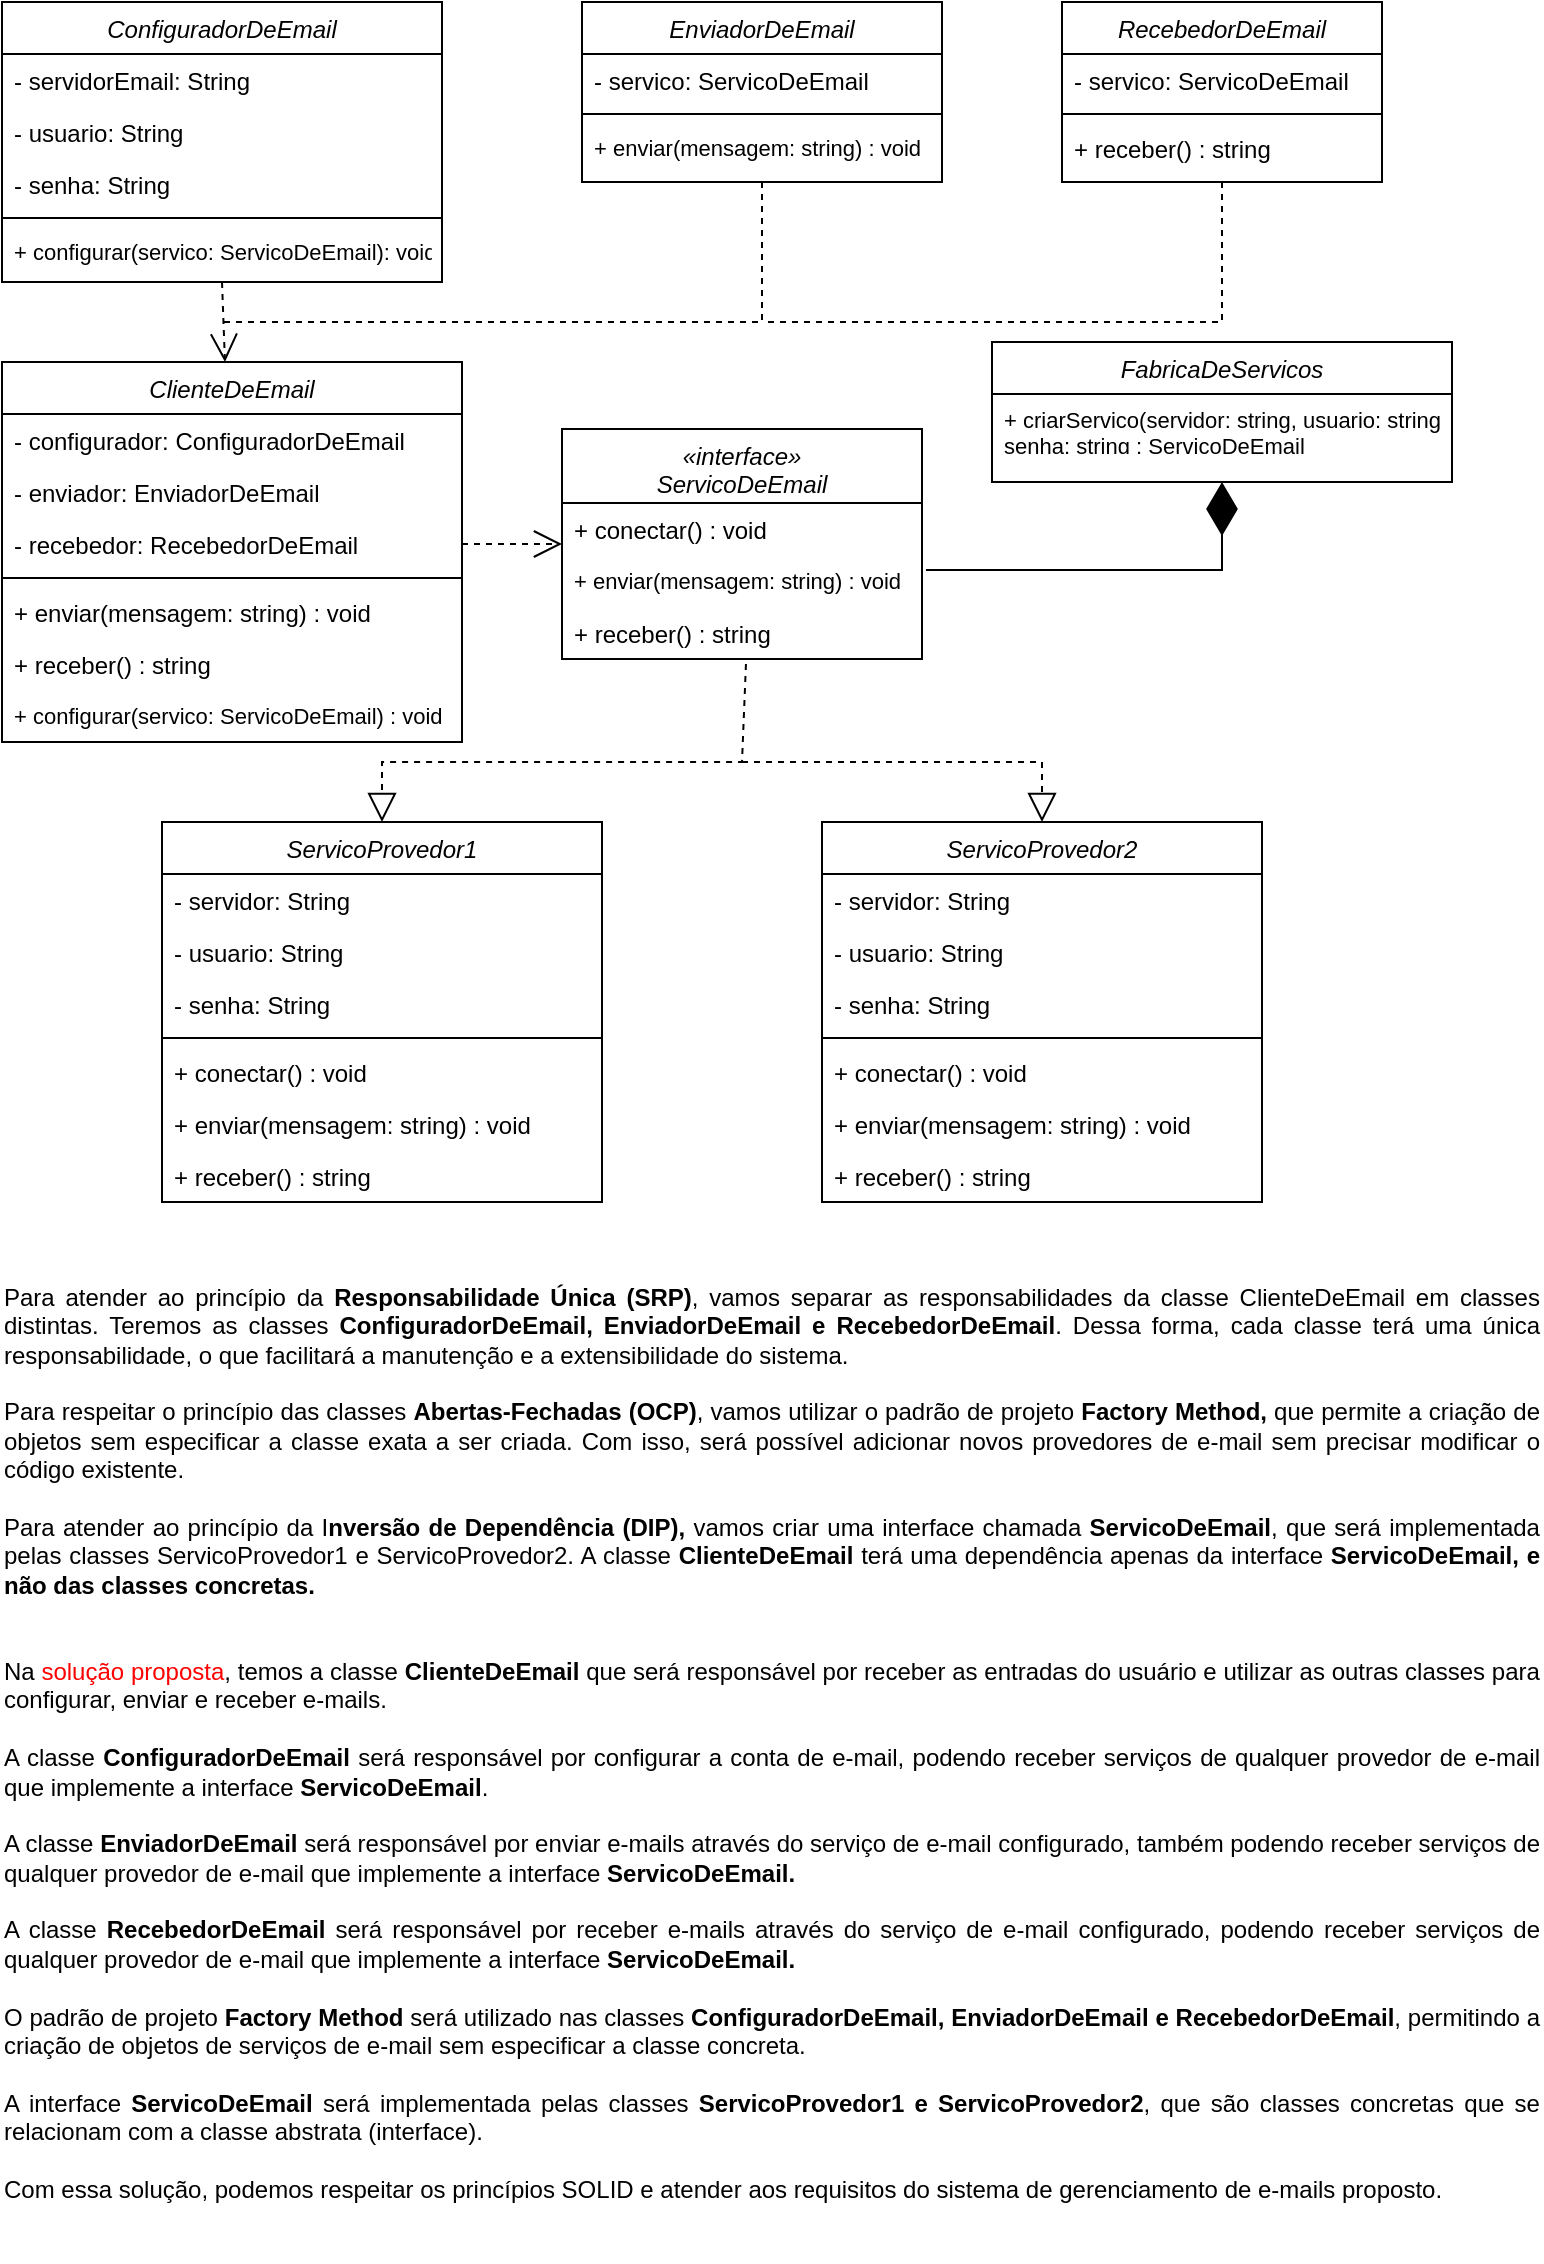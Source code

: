 <mxfile version="21.0.6" type="device"><diagram id="C5RBs43oDa-KdzZeNtuy" name="Page-1"><mxGraphModel dx="874" dy="462" grid="1" gridSize="10" guides="1" tooltips="1" connect="1" arrows="1" fold="1" page="1" pageScale="1" pageWidth="827" pageHeight="1169" math="0" shadow="0"><root><mxCell id="WIyWlLk6GJQsqaUBKTNV-0"/><mxCell id="WIyWlLk6GJQsqaUBKTNV-1" parent="WIyWlLk6GJQsqaUBKTNV-0"/><mxCell id="zkfFHV4jXpPFQw0GAbJ--0" value="ConfiguradorDeEmail" style="swimlane;fontStyle=2;align=center;verticalAlign=top;childLayout=stackLayout;horizontal=1;startSize=26;horizontalStack=0;resizeParent=1;resizeLast=0;collapsible=1;marginBottom=0;rounded=0;shadow=0;strokeWidth=1;" parent="WIyWlLk6GJQsqaUBKTNV-1" vertex="1"><mxGeometry x="30" y="20" width="220" height="140" as="geometry"><mxRectangle x="230" y="140" width="160" height="26" as="alternateBounds"/></mxGeometry></mxCell><mxCell id="zkfFHV4jXpPFQw0GAbJ--1" value="- servidorEmail: String" style="text;align=left;verticalAlign=top;spacingLeft=4;spacingRight=4;overflow=hidden;rotatable=0;points=[[0,0.5],[1,0.5]];portConstraint=eastwest;" parent="zkfFHV4jXpPFQw0GAbJ--0" vertex="1"><mxGeometry y="26" width="220" height="26" as="geometry"/></mxCell><mxCell id="zkfFHV4jXpPFQw0GAbJ--2" value="- usuario: String" style="text;align=left;verticalAlign=top;spacingLeft=4;spacingRight=4;overflow=hidden;rotatable=0;points=[[0,0.5],[1,0.5]];portConstraint=eastwest;rounded=0;shadow=0;html=0;" parent="zkfFHV4jXpPFQw0GAbJ--0" vertex="1"><mxGeometry y="52" width="220" height="26" as="geometry"/></mxCell><mxCell id="zkfFHV4jXpPFQw0GAbJ--3" value="- senha: String" style="text;align=left;verticalAlign=top;spacingLeft=4;spacingRight=4;overflow=hidden;rotatable=0;points=[[0,0.5],[1,0.5]];portConstraint=eastwest;rounded=0;shadow=0;html=0;" parent="zkfFHV4jXpPFQw0GAbJ--0" vertex="1"><mxGeometry y="78" width="220" height="26" as="geometry"/></mxCell><mxCell id="zkfFHV4jXpPFQw0GAbJ--4" value="" style="line;html=1;strokeWidth=1;align=left;verticalAlign=middle;spacingTop=-1;spacingLeft=3;spacingRight=3;rotatable=0;labelPosition=right;points=[];portConstraint=eastwest;" parent="zkfFHV4jXpPFQw0GAbJ--0" vertex="1"><mxGeometry y="104" width="220" height="8" as="geometry"/></mxCell><mxCell id="zkfFHV4jXpPFQw0GAbJ--5" value="+ configurar(servico: ServicoDeEmail): void" style="text;align=left;verticalAlign=top;spacingLeft=4;spacingRight=4;overflow=hidden;rotatable=0;points=[[0,0.5],[1,0.5]];portConstraint=eastwest;fontSize=11;" parent="zkfFHV4jXpPFQw0GAbJ--0" vertex="1"><mxGeometry y="112" width="220" height="26" as="geometry"/></mxCell><mxCell id="-lfrbhZ819LCBQJo0PCS-3" value="Use" style="endArrow=open;endSize=12;dashed=1;html=1;rounded=0;align=center;strokeColor=default;textOpacity=0;exitX=0.5;exitY=1;exitDx=0;exitDy=0;" parent="WIyWlLk6GJQsqaUBKTNV-1" source="zkfFHV4jXpPFQw0GAbJ--0" target="HvMyQskeKyQHUwU85ZFE-33" edge="1"><mxGeometry x="1" y="-60" width="160" relative="1" as="geometry"><mxPoint x="290" y="304.5" as="sourcePoint"/><mxPoint x="360" y="304.5" as="targetPoint"/><mxPoint x="3" as="offset"/></mxGeometry></mxCell><mxCell id="HvMyQskeKyQHUwU85ZFE-0" value="EnviadorDeEmail" style="swimlane;fontStyle=2;align=center;verticalAlign=top;childLayout=stackLayout;horizontal=1;startSize=26;horizontalStack=0;resizeParent=1;resizeLast=0;collapsible=1;marginBottom=0;rounded=0;shadow=0;strokeWidth=1;" vertex="1" parent="WIyWlLk6GJQsqaUBKTNV-1"><mxGeometry x="320" y="20" width="180" height="90" as="geometry"><mxRectangle x="230" y="140" width="160" height="26" as="alternateBounds"/></mxGeometry></mxCell><mxCell id="HvMyQskeKyQHUwU85ZFE-1" value="- servico: ServicoDeEmail" style="text;align=left;verticalAlign=top;spacingLeft=4;spacingRight=4;overflow=hidden;rotatable=0;points=[[0,0.5],[1,0.5]];portConstraint=eastwest;" vertex="1" parent="HvMyQskeKyQHUwU85ZFE-0"><mxGeometry y="26" width="180" height="26" as="geometry"/></mxCell><mxCell id="HvMyQskeKyQHUwU85ZFE-4" value="" style="line;html=1;strokeWidth=1;align=left;verticalAlign=middle;spacingTop=-1;spacingLeft=3;spacingRight=3;rotatable=0;labelPosition=right;points=[];portConstraint=eastwest;" vertex="1" parent="HvMyQskeKyQHUwU85ZFE-0"><mxGeometry y="52" width="180" height="8" as="geometry"/></mxCell><mxCell id="HvMyQskeKyQHUwU85ZFE-6" value="+ enviar(mensagem: string) : void" style="text;align=left;verticalAlign=top;spacingLeft=4;spacingRight=4;overflow=hidden;rotatable=0;points=[[0,0.5],[1,0.5]];portConstraint=eastwest;fontSize=11;" vertex="1" parent="HvMyQskeKyQHUwU85ZFE-0"><mxGeometry y="60" width="180" height="26" as="geometry"/></mxCell><mxCell id="HvMyQskeKyQHUwU85ZFE-8" value="RecebedorDeEmail" style="swimlane;fontStyle=2;align=center;verticalAlign=top;childLayout=stackLayout;horizontal=1;startSize=26;horizontalStack=0;resizeParent=1;resizeLast=0;collapsible=1;marginBottom=0;rounded=0;shadow=0;strokeWidth=1;" vertex="1" parent="WIyWlLk6GJQsqaUBKTNV-1"><mxGeometry x="560" y="20" width="160" height="90" as="geometry"><mxRectangle x="230" y="140" width="160" height="26" as="alternateBounds"/></mxGeometry></mxCell><mxCell id="HvMyQskeKyQHUwU85ZFE-9" value="- servico: ServicoDeEmail" style="text;align=left;verticalAlign=top;spacingLeft=4;spacingRight=4;overflow=hidden;rotatable=0;points=[[0,0.5],[1,0.5]];portConstraint=eastwest;" vertex="1" parent="HvMyQskeKyQHUwU85ZFE-8"><mxGeometry y="26" width="160" height="26" as="geometry"/></mxCell><mxCell id="HvMyQskeKyQHUwU85ZFE-12" value="" style="line;html=1;strokeWidth=1;align=left;verticalAlign=middle;spacingTop=-1;spacingLeft=3;spacingRight=3;rotatable=0;labelPosition=right;points=[];portConstraint=eastwest;" vertex="1" parent="HvMyQskeKyQHUwU85ZFE-8"><mxGeometry y="52" width="160" height="8" as="geometry"/></mxCell><mxCell id="HvMyQskeKyQHUwU85ZFE-15" value="+ receber() : string" style="text;align=left;verticalAlign=top;spacingLeft=4;spacingRight=4;overflow=hidden;rotatable=0;points=[[0,0.5],[1,0.5]];portConstraint=eastwest;" vertex="1" parent="HvMyQskeKyQHUwU85ZFE-8"><mxGeometry y="60" width="160" height="26" as="geometry"/></mxCell><mxCell id="HvMyQskeKyQHUwU85ZFE-17" value="ServicoProvedor1" style="swimlane;fontStyle=2;align=center;verticalAlign=top;childLayout=stackLayout;horizontal=1;startSize=26;horizontalStack=0;resizeParent=1;resizeLast=0;collapsible=1;marginBottom=0;rounded=0;shadow=0;strokeWidth=1;" vertex="1" parent="WIyWlLk6GJQsqaUBKTNV-1"><mxGeometry x="110" y="430" width="220" height="190" as="geometry"><mxRectangle x="230" y="140" width="160" height="26" as="alternateBounds"/></mxGeometry></mxCell><mxCell id="HvMyQskeKyQHUwU85ZFE-18" value="- servidor: String" style="text;align=left;verticalAlign=top;spacingLeft=4;spacingRight=4;overflow=hidden;rotatable=0;points=[[0,0.5],[1,0.5]];portConstraint=eastwest;" vertex="1" parent="HvMyQskeKyQHUwU85ZFE-17"><mxGeometry y="26" width="220" height="26" as="geometry"/></mxCell><mxCell id="HvMyQskeKyQHUwU85ZFE-19" value="- usuario: String" style="text;align=left;verticalAlign=top;spacingLeft=4;spacingRight=4;overflow=hidden;rotatable=0;points=[[0,0.5],[1,0.5]];portConstraint=eastwest;rounded=0;shadow=0;html=0;" vertex="1" parent="HvMyQskeKyQHUwU85ZFE-17"><mxGeometry y="52" width="220" height="26" as="geometry"/></mxCell><mxCell id="HvMyQskeKyQHUwU85ZFE-20" value="- senha: String" style="text;align=left;verticalAlign=top;spacingLeft=4;spacingRight=4;overflow=hidden;rotatable=0;points=[[0,0.5],[1,0.5]];portConstraint=eastwest;rounded=0;shadow=0;html=0;" vertex="1" parent="HvMyQskeKyQHUwU85ZFE-17"><mxGeometry y="78" width="220" height="26" as="geometry"/></mxCell><mxCell id="HvMyQskeKyQHUwU85ZFE-21" value="" style="line;html=1;strokeWidth=1;align=left;verticalAlign=middle;spacingTop=-1;spacingLeft=3;spacingRight=3;rotatable=0;labelPosition=right;points=[];portConstraint=eastwest;" vertex="1" parent="HvMyQskeKyQHUwU85ZFE-17"><mxGeometry y="104" width="220" height="8" as="geometry"/></mxCell><mxCell id="HvMyQskeKyQHUwU85ZFE-22" value="+ conectar() : void" style="text;align=left;verticalAlign=top;spacingLeft=4;spacingRight=4;overflow=hidden;rotatable=0;points=[[0,0.5],[1,0.5]];portConstraint=eastwest;fontSize=12;" vertex="1" parent="HvMyQskeKyQHUwU85ZFE-17"><mxGeometry y="112" width="220" height="26" as="geometry"/></mxCell><mxCell id="HvMyQskeKyQHUwU85ZFE-23" value="+ enviar(mensagem: string) : void" style="text;align=left;verticalAlign=top;spacingLeft=4;spacingRight=4;overflow=hidden;rotatable=0;points=[[0,0.5],[1,0.5]];portConstraint=eastwest;fontSize=12;" vertex="1" parent="HvMyQskeKyQHUwU85ZFE-17"><mxGeometry y="138" width="220" height="26" as="geometry"/></mxCell><mxCell id="HvMyQskeKyQHUwU85ZFE-24" value="+ receber() : string" style="text;align=left;verticalAlign=top;spacingLeft=4;spacingRight=4;overflow=hidden;rotatable=0;points=[[0,0.5],[1,0.5]];portConstraint=eastwest;fontSize=12;" vertex="1" parent="HvMyQskeKyQHUwU85ZFE-17"><mxGeometry y="164" width="220" height="26" as="geometry"/></mxCell><mxCell id="HvMyQskeKyQHUwU85ZFE-25" value="ServicoProvedor2" style="swimlane;fontStyle=2;align=center;verticalAlign=top;childLayout=stackLayout;horizontal=1;startSize=26;horizontalStack=0;resizeParent=1;resizeLast=0;collapsible=1;marginBottom=0;rounded=0;shadow=0;strokeWidth=1;" vertex="1" parent="WIyWlLk6GJQsqaUBKTNV-1"><mxGeometry x="440" y="430" width="220" height="190" as="geometry"><mxRectangle x="230" y="140" width="160" height="26" as="alternateBounds"/></mxGeometry></mxCell><mxCell id="HvMyQskeKyQHUwU85ZFE-26" value="- servidor: String" style="text;align=left;verticalAlign=top;spacingLeft=4;spacingRight=4;overflow=hidden;rotatable=0;points=[[0,0.5],[1,0.5]];portConstraint=eastwest;" vertex="1" parent="HvMyQskeKyQHUwU85ZFE-25"><mxGeometry y="26" width="220" height="26" as="geometry"/></mxCell><mxCell id="HvMyQskeKyQHUwU85ZFE-27" value="- usuario: String" style="text;align=left;verticalAlign=top;spacingLeft=4;spacingRight=4;overflow=hidden;rotatable=0;points=[[0,0.5],[1,0.5]];portConstraint=eastwest;rounded=0;shadow=0;html=0;" vertex="1" parent="HvMyQskeKyQHUwU85ZFE-25"><mxGeometry y="52" width="220" height="26" as="geometry"/></mxCell><mxCell id="HvMyQskeKyQHUwU85ZFE-28" value="- senha: String" style="text;align=left;verticalAlign=top;spacingLeft=4;spacingRight=4;overflow=hidden;rotatable=0;points=[[0,0.5],[1,0.5]];portConstraint=eastwest;rounded=0;shadow=0;html=0;" vertex="1" parent="HvMyQskeKyQHUwU85ZFE-25"><mxGeometry y="78" width="220" height="26" as="geometry"/></mxCell><mxCell id="HvMyQskeKyQHUwU85ZFE-29" value="" style="line;html=1;strokeWidth=1;align=left;verticalAlign=middle;spacingTop=-1;spacingLeft=3;spacingRight=3;rotatable=0;labelPosition=right;points=[];portConstraint=eastwest;" vertex="1" parent="HvMyQskeKyQHUwU85ZFE-25"><mxGeometry y="104" width="220" height="8" as="geometry"/></mxCell><mxCell id="HvMyQskeKyQHUwU85ZFE-30" value="+ conectar() : void" style="text;align=left;verticalAlign=top;spacingLeft=4;spacingRight=4;overflow=hidden;rotatable=0;points=[[0,0.5],[1,0.5]];portConstraint=eastwest;fontSize=12;" vertex="1" parent="HvMyQskeKyQHUwU85ZFE-25"><mxGeometry y="112" width="220" height="26" as="geometry"/></mxCell><mxCell id="HvMyQskeKyQHUwU85ZFE-31" value="+ enviar(mensagem: string) : void" style="text;align=left;verticalAlign=top;spacingLeft=4;spacingRight=4;overflow=hidden;rotatable=0;points=[[0,0.5],[1,0.5]];portConstraint=eastwest;fontSize=12;" vertex="1" parent="HvMyQskeKyQHUwU85ZFE-25"><mxGeometry y="138" width="220" height="26" as="geometry"/></mxCell><mxCell id="HvMyQskeKyQHUwU85ZFE-32" value="+ receber() : string" style="text;align=left;verticalAlign=top;spacingLeft=4;spacingRight=4;overflow=hidden;rotatable=0;points=[[0,0.5],[1,0.5]];portConstraint=eastwest;fontSize=12;" vertex="1" parent="HvMyQskeKyQHUwU85ZFE-25"><mxGeometry y="164" width="220" height="26" as="geometry"/></mxCell><mxCell id="HvMyQskeKyQHUwU85ZFE-33" value="ClienteDeEmail" style="swimlane;fontStyle=2;align=center;verticalAlign=top;childLayout=stackLayout;horizontal=1;startSize=26;horizontalStack=0;resizeParent=1;resizeLast=0;collapsible=1;marginBottom=0;rounded=0;shadow=0;strokeWidth=1;" vertex="1" parent="WIyWlLk6GJQsqaUBKTNV-1"><mxGeometry x="30" y="200" width="230" height="190" as="geometry"><mxRectangle x="230" y="140" width="160" height="26" as="alternateBounds"/></mxGeometry></mxCell><mxCell id="HvMyQskeKyQHUwU85ZFE-34" value="- configurador: ConfiguradorDeEmail" style="text;align=left;verticalAlign=top;spacingLeft=4;spacingRight=4;overflow=hidden;rotatable=0;points=[[0,0.5],[1,0.5]];portConstraint=eastwest;" vertex="1" parent="HvMyQskeKyQHUwU85ZFE-33"><mxGeometry y="26" width="230" height="26" as="geometry"/></mxCell><mxCell id="HvMyQskeKyQHUwU85ZFE-35" value="- enviador: EnviadorDeEmail" style="text;align=left;verticalAlign=top;spacingLeft=4;spacingRight=4;overflow=hidden;rotatable=0;points=[[0,0.5],[1,0.5]];portConstraint=eastwest;rounded=0;shadow=0;html=0;" vertex="1" parent="HvMyQskeKyQHUwU85ZFE-33"><mxGeometry y="52" width="230" height="26" as="geometry"/></mxCell><mxCell id="HvMyQskeKyQHUwU85ZFE-36" value="- recebedor: RecebedorDeEmail" style="text;align=left;verticalAlign=top;spacingLeft=4;spacingRight=4;overflow=hidden;rotatable=0;points=[[0,0.5],[1,0.5]];portConstraint=eastwest;rounded=0;shadow=0;html=0;" vertex="1" parent="HvMyQskeKyQHUwU85ZFE-33"><mxGeometry y="78" width="230" height="26" as="geometry"/></mxCell><mxCell id="HvMyQskeKyQHUwU85ZFE-37" value="" style="line;html=1;strokeWidth=1;align=left;verticalAlign=middle;spacingTop=-1;spacingLeft=3;spacingRight=3;rotatable=0;labelPosition=right;points=[];portConstraint=eastwest;" vertex="1" parent="HvMyQskeKyQHUwU85ZFE-33"><mxGeometry y="104" width="230" height="8" as="geometry"/></mxCell><mxCell id="HvMyQskeKyQHUwU85ZFE-38" value="+ enviar(mensagem: string) : void" style="text;align=left;verticalAlign=top;spacingLeft=4;spacingRight=4;overflow=hidden;rotatable=0;points=[[0,0.5],[1,0.5]];portConstraint=eastwest;fontSize=12;" vertex="1" parent="HvMyQskeKyQHUwU85ZFE-33"><mxGeometry y="112" width="230" height="26" as="geometry"/></mxCell><mxCell id="HvMyQskeKyQHUwU85ZFE-39" value="+ receber() : string" style="text;align=left;verticalAlign=top;spacingLeft=4;spacingRight=4;overflow=hidden;rotatable=0;points=[[0,0.5],[1,0.5]];portConstraint=eastwest;fontSize=12;" vertex="1" parent="HvMyQskeKyQHUwU85ZFE-33"><mxGeometry y="138" width="230" height="26" as="geometry"/></mxCell><mxCell id="HvMyQskeKyQHUwU85ZFE-40" value="+ configurar(servico: ServicoDeEmail) : void" style="text;align=left;verticalAlign=top;spacingLeft=4;spacingRight=4;overflow=hidden;rotatable=0;points=[[0,0.5],[1,0.5]];portConstraint=eastwest;fontSize=11;" vertex="1" parent="HvMyQskeKyQHUwU85ZFE-33"><mxGeometry y="164" width="230" height="26" as="geometry"/></mxCell><mxCell id="HvMyQskeKyQHUwU85ZFE-41" value="FabricaDeServicos" style="swimlane;fontStyle=2;align=center;verticalAlign=top;childLayout=stackLayout;horizontal=1;startSize=26;horizontalStack=0;resizeParent=1;resizeLast=0;collapsible=1;marginBottom=0;rounded=0;shadow=0;strokeWidth=1;" vertex="1" parent="WIyWlLk6GJQsqaUBKTNV-1"><mxGeometry x="525" y="190" width="230" height="70" as="geometry"><mxRectangle x="230" y="140" width="160" height="26" as="alternateBounds"/></mxGeometry></mxCell><mxCell id="HvMyQskeKyQHUwU85ZFE-44" value="+ criarServico(servidor: string, usuario: string,&#10;senha: string : ServicoDeEmail" style="text;align=left;verticalAlign=top;spacingLeft=4;spacingRight=4;overflow=hidden;rotatable=0;points=[[0,0.5],[1,0.5]];portConstraint=eastwest;fontSize=11;" vertex="1" parent="HvMyQskeKyQHUwU85ZFE-41"><mxGeometry y="26" width="230" height="26" as="geometry"/></mxCell><mxCell id="HvMyQskeKyQHUwU85ZFE-46" value="Use" style="endArrow=none;endSize=12;dashed=1;html=1;rounded=0;align=center;strokeColor=default;textOpacity=0;exitX=0.5;exitY=1;exitDx=0;exitDy=0;endFill=0;" edge="1" parent="WIyWlLk6GJQsqaUBKTNV-1" source="HvMyQskeKyQHUwU85ZFE-0"><mxGeometry x="1" y="-60" width="160" relative="1" as="geometry"><mxPoint x="390" y="170" as="sourcePoint"/><mxPoint x="140" y="180" as="targetPoint"/><mxPoint x="3" as="offset"/><Array as="points"><mxPoint x="410" y="180"/></Array></mxGeometry></mxCell><mxCell id="HvMyQskeKyQHUwU85ZFE-47" value="Use" style="endArrow=none;endSize=12;dashed=1;html=1;rounded=0;align=center;strokeColor=default;textOpacity=0;exitX=0.5;exitY=1;exitDx=0;exitDy=0;endFill=0;" edge="1" parent="WIyWlLk6GJQsqaUBKTNV-1" source="HvMyQskeKyQHUwU85ZFE-8"><mxGeometry x="1" y="-60" width="160" relative="1" as="geometry"><mxPoint x="420" y="120" as="sourcePoint"/><mxPoint x="410" y="180" as="targetPoint"/><mxPoint x="3" as="offset"/><Array as="points"><mxPoint x="640" y="180"/></Array></mxGeometry></mxCell><mxCell id="HvMyQskeKyQHUwU85ZFE-57" value="«interface»&#10;ServicoDeEmail" style="swimlane;fontStyle=2;align=center;verticalAlign=top;childLayout=stackLayout;horizontal=1;startSize=37;horizontalStack=0;resizeParent=1;resizeLast=0;collapsible=1;marginBottom=0;rounded=0;shadow=0;strokeWidth=1;" vertex="1" parent="WIyWlLk6GJQsqaUBKTNV-1"><mxGeometry x="310" y="233.5" width="180" height="115" as="geometry"><mxRectangle x="230" y="140" width="160" height="26" as="alternateBounds"/></mxGeometry></mxCell><mxCell id="HvMyQskeKyQHUwU85ZFE-60" value="+ conectar() : void" style="text;align=left;verticalAlign=top;spacingLeft=4;spacingRight=4;overflow=hidden;rotatable=0;points=[[0,0.5],[1,0.5]];portConstraint=eastwest;fontSize=12;" vertex="1" parent="HvMyQskeKyQHUwU85ZFE-57"><mxGeometry y="37" width="180" height="26" as="geometry"/></mxCell><mxCell id="HvMyQskeKyQHUwU85ZFE-61" value="+ enviar(mensagem: string) : void" style="text;align=left;verticalAlign=top;spacingLeft=4;spacingRight=4;overflow=hidden;rotatable=0;points=[[0,0.5],[1,0.5]];portConstraint=eastwest;fontSize=11;" vertex="1" parent="HvMyQskeKyQHUwU85ZFE-57"><mxGeometry y="63" width="180" height="26" as="geometry"/></mxCell><mxCell id="HvMyQskeKyQHUwU85ZFE-62" value="+ receber() : string" style="text;align=left;verticalAlign=top;spacingLeft=4;spacingRight=4;overflow=hidden;rotatable=0;points=[[0,0.5],[1,0.5]];portConstraint=eastwest;fontSize=12;" vertex="1" parent="HvMyQskeKyQHUwU85ZFE-57"><mxGeometry y="89" width="180" height="26" as="geometry"/></mxCell><mxCell id="HvMyQskeKyQHUwU85ZFE-63" value="Use" style="endArrow=open;endSize=12;dashed=1;html=1;rounded=0;align=center;strokeColor=default;textOpacity=0;exitX=1;exitY=0.5;exitDx=0;exitDy=0;" edge="1" parent="WIyWlLk6GJQsqaUBKTNV-1" source="HvMyQskeKyQHUwU85ZFE-36" target="HvMyQskeKyQHUwU85ZFE-57"><mxGeometry x="1" y="-60" width="160" relative="1" as="geometry"><mxPoint x="340" y="260" as="sourcePoint"/><mxPoint x="342" y="310" as="targetPoint"/><mxPoint x="3" as="offset"/></mxGeometry></mxCell><mxCell id="HvMyQskeKyQHUwU85ZFE-64" value="Use" style="endArrow=block;endSize=12;dashed=1;html=1;rounded=0;align=center;strokeColor=default;textOpacity=0;exitX=0.511;exitY=1.096;exitDx=0;exitDy=0;endFill=0;entryX=0.5;entryY=0;entryDx=0;entryDy=0;exitPerimeter=0;" edge="1" parent="WIyWlLk6GJQsqaUBKTNV-1" source="HvMyQskeKyQHUwU85ZFE-62" target="HvMyQskeKyQHUwU85ZFE-17"><mxGeometry x="1" y="-60" width="160" relative="1" as="geometry"><mxPoint x="399" y="390" as="sourcePoint"/><mxPoint x="401" y="440" as="targetPoint"/><mxPoint x="3" as="offset"/><Array as="points"><mxPoint x="400" y="400"/><mxPoint x="220" y="400"/></Array></mxGeometry></mxCell><mxCell id="HvMyQskeKyQHUwU85ZFE-65" value="Use" style="endArrow=block;endSize=12;dashed=1;html=1;rounded=0;align=center;strokeColor=default;textOpacity=0;endFill=0;entryX=0.5;entryY=0;entryDx=0;entryDy=0;" edge="1" parent="WIyWlLk6GJQsqaUBKTNV-1" target="HvMyQskeKyQHUwU85ZFE-25"><mxGeometry x="1" y="-60" width="160" relative="1" as="geometry"><mxPoint x="400" y="400" as="sourcePoint"/><mxPoint x="230" y="470" as="targetPoint"/><mxPoint x="3" as="offset"/><Array as="points"><mxPoint x="550" y="400"/></Array></mxGeometry></mxCell><mxCell id="HvMyQskeKyQHUwU85ZFE-66" value="" style="endArrow=diamondThin;endFill=1;endSize=24;html=1;rounded=0;entryX=0.5;entryY=1;entryDx=0;entryDy=0;exitX=1.011;exitY=0.288;exitDx=0;exitDy=0;exitPerimeter=0;" edge="1" parent="WIyWlLk6GJQsqaUBKTNV-1" source="HvMyQskeKyQHUwU85ZFE-61" target="HvMyQskeKyQHUwU85ZFE-41"><mxGeometry width="160" relative="1" as="geometry"><mxPoint x="640" y="370" as="sourcePoint"/><mxPoint x="400" y="370" as="targetPoint"/><Array as="points"><mxPoint x="640" y="304"/></Array></mxGeometry></mxCell><mxCell id="HvMyQskeKyQHUwU85ZFE-67" value="&lt;div style=&quot;text-align: justify;&quot;&gt;Para atender ao princípio da &lt;b&gt;Responsabilidade Única (SRP)&lt;/b&gt;, vamos separar as responsabilidades da classe ClienteDeEmail em classes distintas. Teremos as classes &lt;b&gt;ConfiguradorDeEmail, EnviadorDeEmail e RecebedorDeEmail&lt;/b&gt;. Dessa forma, cada classe terá uma única responsabilidade, o que facilitará a manutenção e a extensibilidade do sistema.&lt;/div&gt;&lt;div style=&quot;text-align: justify;&quot;&gt;&lt;br&gt;&lt;/div&gt;&lt;div style=&quot;text-align: justify;&quot;&gt;Para respeitar o princípio das classes &lt;b&gt;Abertas-Fechadas (OCP)&lt;/b&gt;, vamos utilizar o padrão de projeto &lt;b&gt;Factory Method,&lt;/b&gt; que permite a criação de objetos sem especificar a classe exata a ser criada. Com isso, será possível adicionar novos provedores de e-mail sem precisar modificar o código existente.&lt;/div&gt;&lt;div style=&quot;text-align: justify;&quot;&gt;&lt;br&gt;&lt;/div&gt;&lt;div style=&quot;text-align: justify;&quot;&gt;Para atender ao princípio da I&lt;b&gt;nversão de Dependência (DIP),&lt;/b&gt; vamos criar uma interface chamada &lt;b&gt;ServicoDeEmail&lt;/b&gt;, que será implementada pelas classes ServicoProvedor1 e ServicoProvedor2. A classe &lt;b&gt;ClienteDeEmail&lt;/b&gt; terá uma dependência apenas da interface &lt;b&gt;ServicoDeEmail, e não das classes concretas.&lt;/b&gt;&lt;/div&gt;&lt;div style=&quot;text-align: justify;&quot;&gt;&lt;br&gt;&lt;/div&gt;&lt;div style=&quot;text-align: justify;&quot;&gt;&lt;br&gt;&lt;/div&gt;&lt;div style=&quot;text-align: justify;&quot;&gt;&lt;div&gt;Na &lt;font color=&quot;#ff0000&quot;&gt;solução proposta&lt;/font&gt;, temos a classe &lt;b&gt;ClienteDeEmail&lt;/b&gt; que será responsável por receber as entradas do usuário e utilizar as outras classes para configurar, enviar e receber e-mails.&lt;/div&gt;&lt;div&gt;&lt;br&gt;&lt;/div&gt;&lt;div&gt;A classe &lt;b&gt;ConfiguradorDeEmail&lt;/b&gt; será responsável por configurar a conta de e-mail, podendo receber serviços de qualquer provedor de e-mail que implemente a interface &lt;b&gt;ServicoDeEmail&lt;/b&gt;.&lt;/div&gt;&lt;div&gt;&lt;br&gt;&lt;/div&gt;&lt;div&gt;A classe &lt;b&gt;EnviadorDeEmail&lt;/b&gt; será responsável por enviar e-mails através do serviço de e-mail configurado, também podendo receber serviços de qualquer provedor de e-mail que implemente a interface &lt;b&gt;ServicoDeEmail.&lt;/b&gt;&lt;/div&gt;&lt;div&gt;&lt;br&gt;&lt;/div&gt;&lt;div&gt;A classe &lt;b&gt;RecebedorDeEmail&lt;/b&gt; será responsável por receber e-mails através do serviço de e-mail configurado, podendo receber serviços de qualquer provedor de e-mail que implemente a interface &lt;b&gt;ServicoDeEmail.&lt;/b&gt;&lt;/div&gt;&lt;div&gt;&lt;br&gt;&lt;/div&gt;&lt;div&gt;O padrão de projeto &lt;b&gt;Factory Method&lt;/b&gt; será utilizado nas classes &lt;b&gt;ConfiguradorDeEmail, EnviadorDeEmail e RecebedorDeEmail&lt;/b&gt;, permitindo a criação de objetos de serviços de e-mail sem especificar a classe concreta.&lt;/div&gt;&lt;div&gt;&lt;br&gt;&lt;/div&gt;&lt;div&gt;A interface&lt;b&gt; ServicoDeEmail&lt;/b&gt; será implementada pelas classes &lt;b&gt;ServicoProvedor1 e ServicoProvedor2&lt;/b&gt;, que são classes concretas que se relacionam com a classe abstrata (interface).&lt;/div&gt;&lt;div&gt;&lt;br&gt;&lt;/div&gt;&lt;div&gt;Com essa solução, podemos respeitar os princípios SOLID e atender aos requisitos do sistema de gerenciamento de e-mails proposto.&lt;/div&gt;&lt;/div&gt;&lt;div style=&quot;text-align: justify;&quot;&gt;&lt;br&gt;&lt;/div&gt;&lt;div style=&quot;text-align: justify;&quot;&gt;&lt;br&gt;&lt;/div&gt;" style="text;strokeColor=none;align=center;fillColor=none;html=1;verticalAlign=middle;whiteSpace=wrap;rounded=0;" vertex="1" parent="WIyWlLk6GJQsqaUBKTNV-1"><mxGeometry x="30" y="660" width="770" height="490" as="geometry"/></mxCell></root></mxGraphModel></diagram></mxfile>